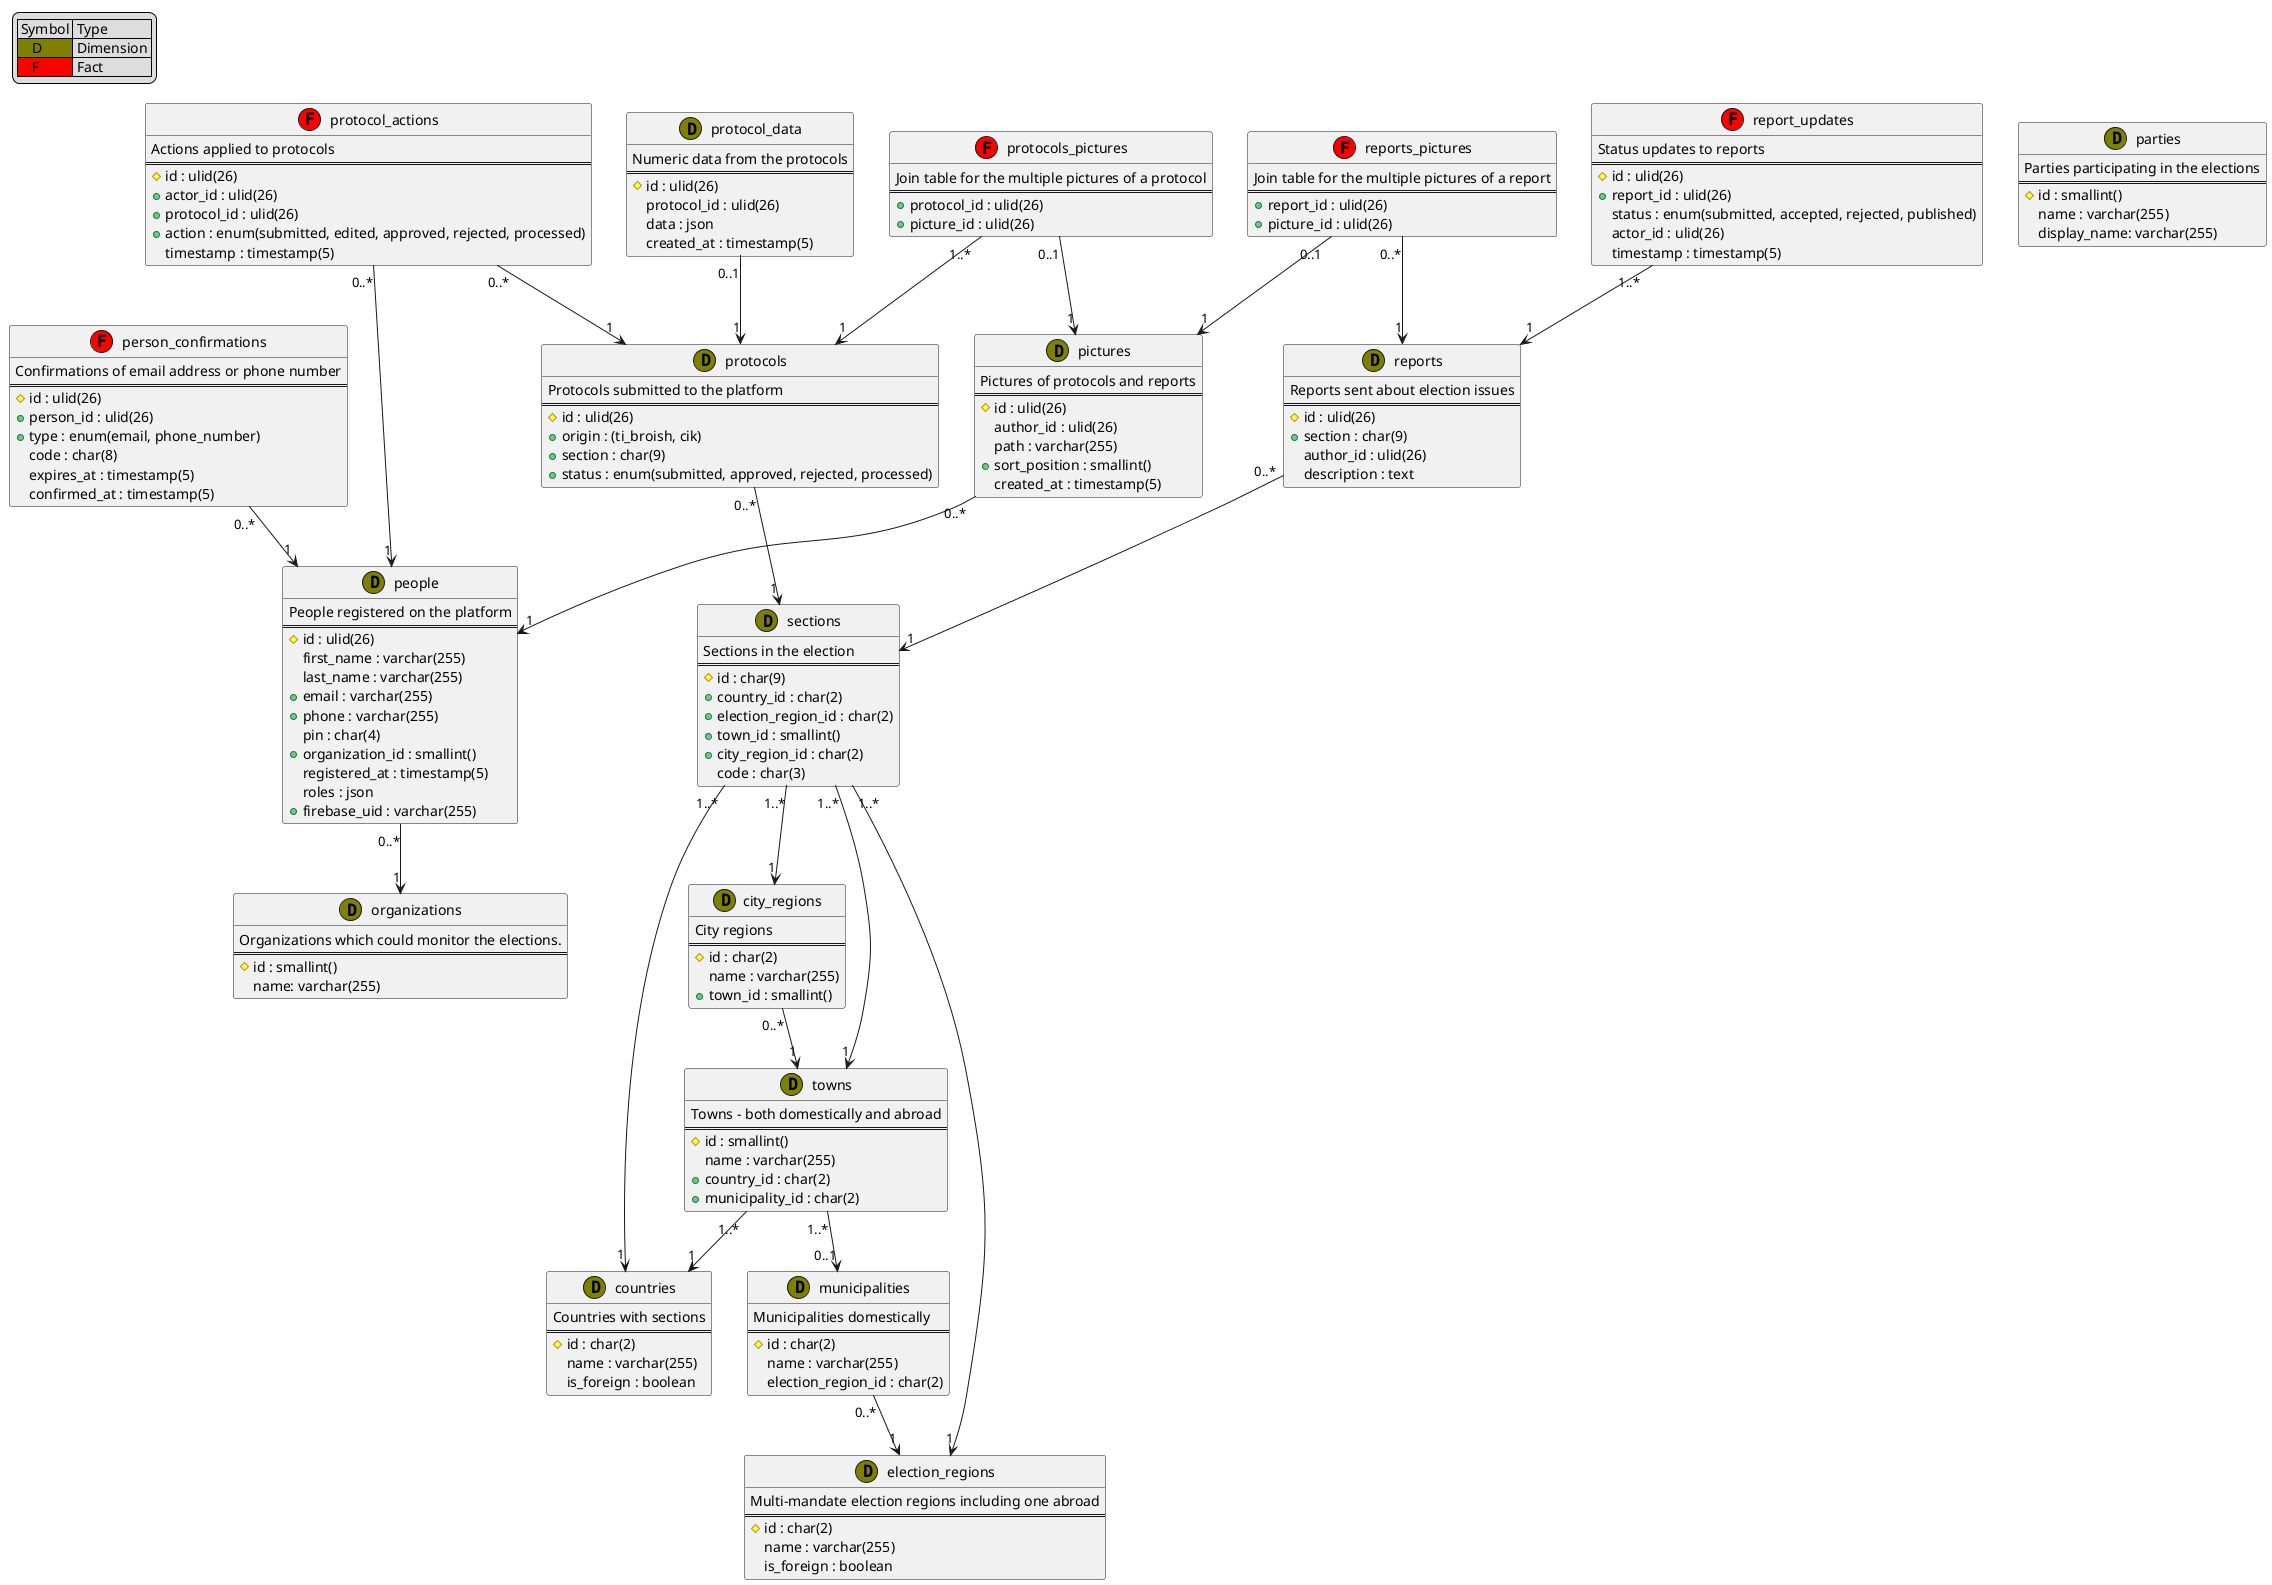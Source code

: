 @startuml database

legend top left
    | Symbol | Type |
    |<#808000>    D| Dimension |
    |<#FF0000>    F| Fact |
end legend

class people <<(D,olive)>> {
  People registered on the platform
  ==
  #id : ulid(26)
  first_name : varchar(255)
  last_name : varchar(255)
  +email : varchar(255)
  +phone : varchar(255)
  pin : char(4)
  +organization_id : smallint()
  registered_at : timestamp(5)
  roles : json
  +firebase_uid : varchar(255)
}

person_confirmations "0..*" --> "1" people
people "0..*" --> "1" organizations

class organizations <<(D,olive)>> {
    Organizations which could monitor the elections.
    ==
    #id : smallint()
    name: varchar(255)
}

class person_confirmations <<(F,red)>> {
    Confirmations of email address or phone number
    ==
    #id : ulid(26)
    +person_id : ulid(26)
    +type : enum(email, phone_number)
    code : char(8)
    expires_at : timestamp(5)
    confirmed_at : timestamp(5)
}

class sections <<(D,olive)>> {
    Sections in the election
    ==
    #id : char(9)
    +country_id : char(2)
    +election_region_id : char(2)
    +town_id : smallint()
    +city_region_id : char(2)
    code : char(3)
}

sections "1..*" --> "1" countries
sections "1..*" --> "1" election_regions
sections "1..*" --> "1" city_regions
sections "1..*" --> "1" towns

class protocols <<(D,olive)>> {
    Protocols submitted to the platform
    ==
    #id : ulid(26)
    +origin : (ti_broish, cik)
    +section : char(9)
    +status : enum(submitted, approved, rejected, processed)
}

protocols "0..*" --> "1" sections

class protocol_data <<(D,olive)>> {
    Numeric data from the protocols
    ==
    #id : ulid(26)
    protocol_id : ulid(26)
    data : json
    created_at : timestamp(5)
}

protocol_data "0..1" --> "1" protocols

class protocol_actions <<(F,red)>> {
    Actions applied to protocols
    ==
    #id : ulid(26)
    +actor_id : ulid(26)
    +protocol_id : ulid(26)
    +action : enum(submitted, edited, approved, rejected, processed)
    timestamp : timestamp(5)
}

protocol_actions "0..*" --> "1" protocols
protocol_actions "0..*" --> "1" people

class reports <<(D,olive)>> {
    Reports sent about election issues
    ==
    #id : ulid(26)
    +section : char(9)
    author_id : ulid(26)
    description : text
}

reports "0..*" --> "1" sections

class report_updates <<(F,red)>> {
    Status updates to reports
    ==
    #id : ulid(26)
    +report_id : ulid(26)
    status : enum(submitted, accepted, rejected, published)
    actor_id : ulid(26)
    timestamp : timestamp(5)
}

report_updates "1..*" --> "1" reports

class pictures <<(D,olive)>> {
    Pictures of protocols and reports
    ==
    #id : ulid(26)
    author_id : ulid(26)
    path : varchar(255)
    +sort_position : smallint()
    created_at : timestamp(5)
}

pictures "0..*" --> "1" people

class reports_pictures <<(F,red)>> {
    Join table for the multiple pictures of a report
    ==
    +report_id : ulid(26)
    +picture_id : ulid(26)
}

reports_pictures "0..1" --> "1" pictures
reports_pictures "0..*" --> "1" reports

class protocols_pictures <<(F,red)>> {
    Join table for the multiple pictures of a protocol
    ==
    +protocol_id : ulid(26)
    +picture_id : ulid(26)
}

protocols_pictures "0..1" --> "1" pictures
protocols_pictures "1..*" --> "1" protocols

class election_regions <<(D,olive)>> {
    Multi-mandate election regions including one abroad
    ==
    #id : char(2)
    name : varchar(255)
    is_foreign : boolean
}

class countries <<(D,olive)>> {
    Countries with sections
    ==
    #id : char(2)
    name : varchar(255)
    is_foreign : boolean
}

class municipalities <<(D,olive)>> {
    Municipalities domestically
    ==
    #id : char(2)
    name : varchar(255)
    election_region_id : char(2)
}

municipalities "0..*" --> "1" election_regions

class towns <<(D,olive)>> {
    Towns - both domestically and abroad
    ==
    #id : smallint()
    name : varchar(255)
    +country_id : char(2)
    +municipality_id : char(2)
}

towns "1..*" --> "1" countries
towns "1..*" --> "0..1" municipalities

class city_regions <<(D,olive)>> {
    City regions
    ==
    #id : char(2)
    name : varchar(255)
    +town_id : smallint()
}

city_regions "0..*" --> "1" towns

class parties <<(D,olive)>> {
    Parties participating in the elections
    ==
    #id : smallint()
    name : varchar(255)
    display_name: varchar(255)
}

@enduml
